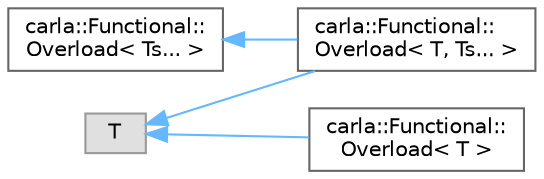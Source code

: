 digraph "类继承关系图"
{
 // INTERACTIVE_SVG=YES
 // LATEX_PDF_SIZE
  bgcolor="transparent";
  edge [fontname=Helvetica,fontsize=10,labelfontname=Helvetica,labelfontsize=10];
  node [fontname=Helvetica,fontsize=10,shape=box,height=0.2,width=0.4];
  rankdir="LR";
  Node0 [id="Node000000",label="carla::Functional::\lOverload\< Ts... \>",height=0.2,width=0.4,color="grey40", fillcolor="white", style="filled",URL="$d6/df9/structcarla_1_1Functional_1_1Overload.html",tooltip=" "];
  Node0 -> Node1 [id="edge69_Node000000_Node000001",dir="back",color="steelblue1",style="solid",tooltip=" "];
  Node1 [id="Node000001",label="carla::Functional::\lOverload\< T, Ts... \>",height=0.2,width=0.4,color="grey40", fillcolor="white", style="filled",URL="$da/d4a/structcarla_1_1Functional_1_1Overload_3_01T_00_01Ts_8_8_8_01_4.html",tooltip=" "];
  Node2 [id="Node000002",label="T",height=0.2,width=0.4,color="grey60", fillcolor="#E0E0E0", style="filled",tooltip=" "];
  Node2 -> Node3 [id="edge70_Node000002_Node000003",dir="back",color="steelblue1",style="solid",tooltip=" "];
  Node3 [id="Node000003",label="carla::Functional::\lOverload\< T \>",height=0.2,width=0.4,color="grey40", fillcolor="white", style="filled",URL="$d2/d68/structcarla_1_1Functional_1_1Overload_3_01T_01_4.html",tooltip=" "];
  Node2 -> Node1 [id="edge71_Node000002_Node000001",dir="back",color="steelblue1",style="solid",tooltip=" "];
}
